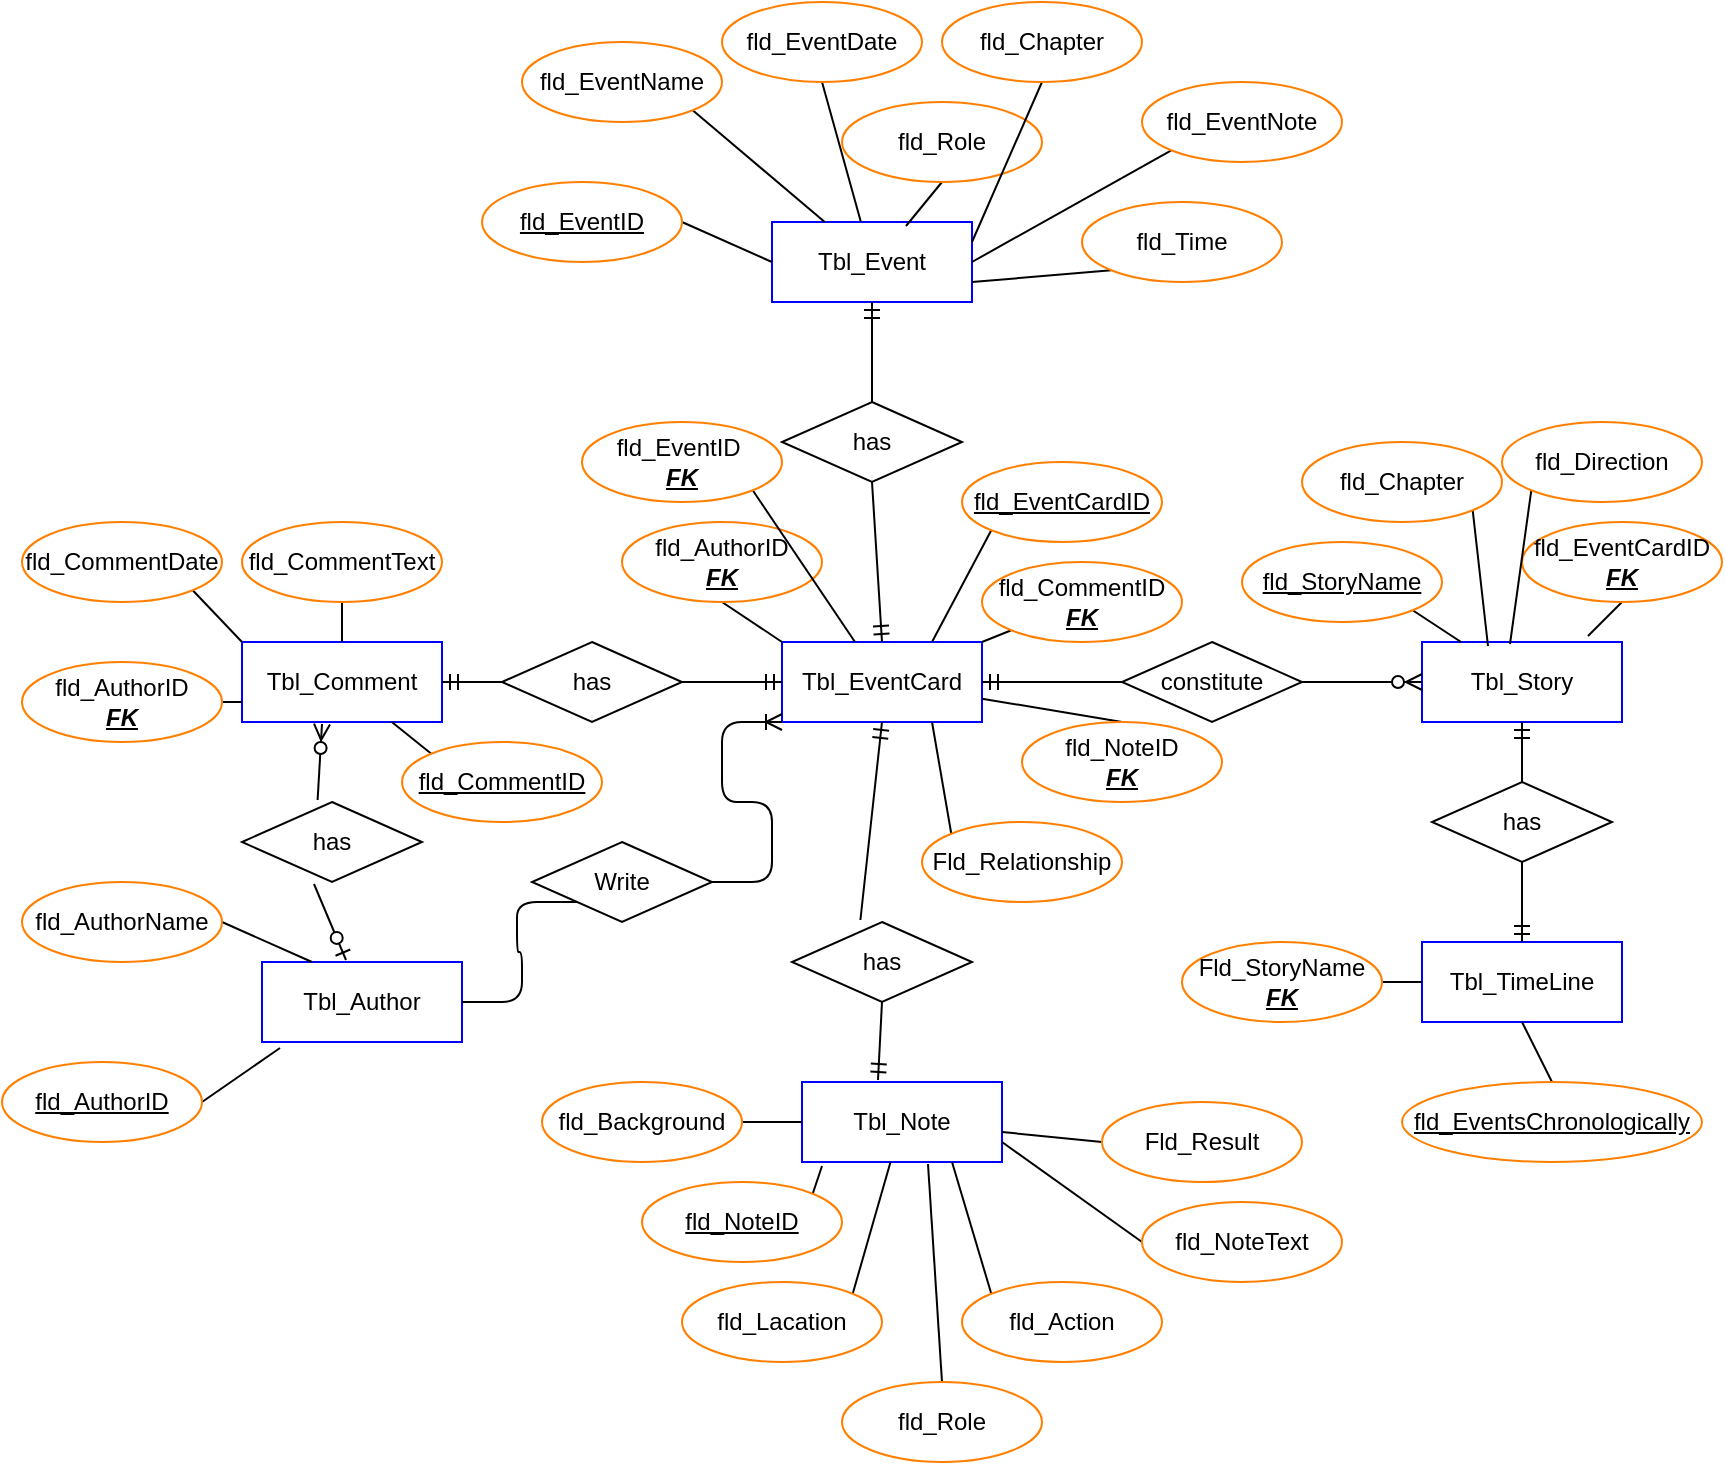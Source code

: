 <mxfile version="14.6.6" type="embed"><diagram id="R2lEEEUBdFMjLlhIrx00" name="Page-1"><mxGraphModel dx="1932" dy="723" grid="1" gridSize="10" guides="1" tooltips="1" connect="1" arrows="1" fold="1" page="1" pageScale="1" pageWidth="850" pageHeight="1100" math="0" shadow="0" extFonts="Permanent Marker^https://fonts.googleapis.com/css?family=Permanent+Marker"><root><mxCell id="0"/><mxCell id="1" parent="0"/><mxCell id="tuVhFSCb5TEmY5IGxSXc-1" value="Tbl_Author" style="rounded=0;whiteSpace=wrap;html=1;strokeColor=#0000FF;" parent="1" vertex="1"><mxGeometry x="120" y="480" width="100" height="40" as="geometry"/></mxCell><mxCell id="tuVhFSCb5TEmY5IGxSXc-2" value="Tbl_Comment" style="rounded=0;whiteSpace=wrap;html=1;strokeColor=#0000FF;" parent="1" vertex="1"><mxGeometry x="110" y="320" width="100" height="40" as="geometry"/></mxCell><mxCell id="tuVhFSCb5TEmY5IGxSXc-3" value="Tbl_Event" style="rounded=0;whiteSpace=wrap;html=1;strokeColor=#0000FF;" parent="1" vertex="1"><mxGeometry x="375" y="110" width="100" height="40" as="geometry"/></mxCell><mxCell id="tuVhFSCb5TEmY5IGxSXc-4" value="Tbl_Note" style="rounded=0;whiteSpace=wrap;html=1;strokeColor=#0000FF;" parent="1" vertex="1"><mxGeometry x="390" y="540" width="100" height="40" as="geometry"/></mxCell><mxCell id="tuVhFSCb5TEmY5IGxSXc-5" value="Tbl_Story" style="rounded=0;whiteSpace=wrap;html=1;strokeColor=#0000FF;" parent="1" vertex="1"><mxGeometry x="700" y="320" width="100" height="40" as="geometry"/></mxCell><mxCell id="tuVhFSCb5TEmY5IGxSXc-6" value="Tbl_TimeLine" style="rounded=0;whiteSpace=wrap;html=1;strokeColor=#0000FF;" parent="1" vertex="1"><mxGeometry x="700" y="470" width="100" height="40" as="geometry"/></mxCell><mxCell id="tuVhFSCb5TEmY5IGxSXc-8" value="Tbl_EventCard" style="rounded=0;whiteSpace=wrap;html=1;strokeColor=#0000FF;" parent="1" vertex="1"><mxGeometry x="380" y="320" width="100" height="40" as="geometry"/></mxCell><mxCell id="Mugt63T2RusStyIzecl9-36" style="edgeStyle=none;rounded=0;orthogonalLoop=1;jettySize=auto;html=1;exitX=0.5;exitY=1;exitDx=0;exitDy=0;entryX=0;entryY=0;entryDx=0;entryDy=0;endArrow=none;endFill=0;" parent="1" source="Mugt63T2RusStyIzecl9-4" target="tuVhFSCb5TEmY5IGxSXc-8" edge="1"><mxGeometry relative="1" as="geometry"/></mxCell><mxCell id="Mugt63T2RusStyIzecl9-4" value="fld_AuthorID&lt;br&gt;&lt;b&gt;&lt;i&gt;&lt;u&gt;FK&lt;/u&gt;&lt;/i&gt;&lt;/b&gt;" style="ellipse;whiteSpace=wrap;html=1;align=center;strokeColor=#FF8000;" parent="1" vertex="1"><mxGeometry x="300" y="260" width="100" height="40" as="geometry"/></mxCell><mxCell id="Mugt63T2RusStyIzecl9-73" style="edgeStyle=none;rounded=0;orthogonalLoop=1;jettySize=auto;html=1;exitX=0.5;exitY=1;exitDx=0;exitDy=0;entryX=0.67;entryY=0.05;entryDx=0;entryDy=0;entryPerimeter=0;endArrow=none;endFill=0;" parent="1" source="Mugt63T2RusStyIzecl9-5" target="tuVhFSCb5TEmY5IGxSXc-3" edge="1"><mxGeometry relative="1" as="geometry"/></mxCell><mxCell id="Mugt63T2RusStyIzecl9-5" value="fld_Role" style="ellipse;whiteSpace=wrap;html=1;align=center;strokeColor=#FF8000;" parent="1" vertex="1"><mxGeometry x="410" y="50" width="100" height="40" as="geometry"/></mxCell><mxCell id="Mugt63T2RusStyIzecl9-76" style="edgeStyle=none;rounded=0;orthogonalLoop=1;jettySize=auto;html=1;exitX=0;exitY=1;exitDx=0;exitDy=0;entryX=1;entryY=0.75;entryDx=0;entryDy=0;endArrow=none;endFill=0;" parent="1" source="Mugt63T2RusStyIzecl9-6" target="tuVhFSCb5TEmY5IGxSXc-3" edge="1"><mxGeometry relative="1" as="geometry"/></mxCell><mxCell id="Mugt63T2RusStyIzecl9-6" value="fld_Time" style="ellipse;whiteSpace=wrap;html=1;align=center;strokeColor=#FF8000;" parent="1" vertex="1"><mxGeometry x="530" y="100" width="100" height="40" as="geometry"/></mxCell><mxCell id="Mugt63T2RusStyIzecl9-74" style="edgeStyle=none;rounded=0;orthogonalLoop=1;jettySize=auto;html=1;exitX=0.5;exitY=1;exitDx=0;exitDy=0;entryX=1;entryY=0.25;entryDx=0;entryDy=0;endArrow=none;endFill=0;" parent="1" source="Mugt63T2RusStyIzecl9-7" target="tuVhFSCb5TEmY5IGxSXc-3" edge="1"><mxGeometry relative="1" as="geometry"/></mxCell><mxCell id="Mugt63T2RusStyIzecl9-7" value="fld_Chapter" style="ellipse;whiteSpace=wrap;html=1;align=center;strokeColor=#FF8000;" parent="1" vertex="1"><mxGeometry x="460" width="100" height="40" as="geometry"/></mxCell><mxCell id="Mugt63T2RusStyIzecl9-72" style="edgeStyle=none;rounded=0;orthogonalLoop=1;jettySize=auto;html=1;exitX=0.5;exitY=1;exitDx=0;exitDy=0;endArrow=none;endFill=0;" parent="1" source="Mugt63T2RusStyIzecl9-8" target="tuVhFSCb5TEmY5IGxSXc-3" edge="1"><mxGeometry relative="1" as="geometry"/></mxCell><mxCell id="Mugt63T2RusStyIzecl9-8" value="fld_EventDate" style="ellipse;whiteSpace=wrap;html=1;align=center;strokeColor=#FF8000;" parent="1" vertex="1"><mxGeometry x="350" width="100" height="40" as="geometry"/></mxCell><mxCell id="Mugt63T2RusStyIzecl9-71" style="edgeStyle=none;rounded=0;orthogonalLoop=1;jettySize=auto;html=1;exitX=1;exitY=1;exitDx=0;exitDy=0;endArrow=none;endFill=0;" parent="1" source="Mugt63T2RusStyIzecl9-9" target="tuVhFSCb5TEmY5IGxSXc-3" edge="1"><mxGeometry relative="1" as="geometry"/></mxCell><mxCell id="Mugt63T2RusStyIzecl9-9" value="fld_EventName" style="ellipse;whiteSpace=wrap;html=1;align=center;strokeColor=#FF8000;" parent="1" vertex="1"><mxGeometry x="250" y="20" width="100" height="40" as="geometry"/></mxCell><mxCell id="Mugt63T2RusStyIzecl9-39" style="edgeStyle=none;rounded=0;orthogonalLoop=1;jettySize=auto;html=1;exitX=1;exitY=1;exitDx=0;exitDy=0;endArrow=none;endFill=0;" parent="1" source="Mugt63T2RusStyIzecl9-10" target="tuVhFSCb5TEmY5IGxSXc-8" edge="1"><mxGeometry relative="1" as="geometry"/></mxCell><mxCell id="Mugt63T2RusStyIzecl9-10" value="fld_EventID&amp;nbsp;&lt;br&gt;&lt;b&gt;&lt;i&gt;&lt;u&gt;FK&lt;/u&gt;&lt;/i&gt;&lt;/b&gt;" style="ellipse;whiteSpace=wrap;html=1;align=center;strokeColor=#FF8000;" parent="1" vertex="1"><mxGeometry x="280" y="210" width="100" height="40" as="geometry"/></mxCell><mxCell id="Mugt63T2RusStyIzecl9-70" style="edgeStyle=none;rounded=0;orthogonalLoop=1;jettySize=auto;html=1;exitX=1;exitY=0.5;exitDx=0;exitDy=0;entryX=0;entryY=0.5;entryDx=0;entryDy=0;endArrow=none;endFill=0;" parent="1" source="Mugt63T2RusStyIzecl9-11" target="tuVhFSCb5TEmY5IGxSXc-3" edge="1"><mxGeometry relative="1" as="geometry"/></mxCell><mxCell id="Mugt63T2RusStyIzecl9-11" value="&lt;u&gt;fld_EventID&lt;/u&gt;" style="ellipse;whiteSpace=wrap;html=1;align=center;strokeColor=#FF8000;" parent="1" vertex="1"><mxGeometry x="230" y="90" width="100" height="40" as="geometry"/></mxCell><mxCell id="Mugt63T2RusStyIzecl9-75" style="edgeStyle=none;rounded=0;orthogonalLoop=1;jettySize=auto;html=1;exitX=0;exitY=1;exitDx=0;exitDy=0;entryX=1;entryY=0.5;entryDx=0;entryDy=0;endArrow=none;endFill=0;" parent="1" source="Mugt63T2RusStyIzecl9-12" target="tuVhFSCb5TEmY5IGxSXc-3" edge="1"><mxGeometry relative="1" as="geometry"/></mxCell><mxCell id="Mugt63T2RusStyIzecl9-12" value="fld_EventNote" style="ellipse;whiteSpace=wrap;html=1;align=center;strokeColor=#FF8000;" parent="1" vertex="1"><mxGeometry x="560" y="40" width="100" height="40" as="geometry"/></mxCell><mxCell id="Mugt63T2RusStyIzecl9-37" style="edgeStyle=none;rounded=0;orthogonalLoop=1;jettySize=auto;html=1;exitX=0;exitY=1;exitDx=0;exitDy=0;entryX=1;entryY=0;entryDx=0;entryDy=0;endArrow=none;endFill=0;" parent="1" source="Mugt63T2RusStyIzecl9-15" target="tuVhFSCb5TEmY5IGxSXc-8" edge="1"><mxGeometry relative="1" as="geometry"/></mxCell><mxCell id="Mugt63T2RusStyIzecl9-15" value="fld_CommentID &lt;u&gt;&lt;i&gt;&lt;b&gt;FK&lt;/b&gt;&lt;/i&gt;&lt;/u&gt;" style="ellipse;whiteSpace=wrap;html=1;align=center;strokeColor=#FF8000;" parent="1" vertex="1"><mxGeometry x="480" y="280" width="100" height="40" as="geometry"/></mxCell><mxCell id="Mugt63T2RusStyIzecl9-40" style="edgeStyle=none;rounded=0;orthogonalLoop=1;jettySize=auto;html=1;exitX=0.5;exitY=0;exitDx=0;exitDy=0;endArrow=none;endFill=0;" parent="1" source="Mugt63T2RusStyIzecl9-16" target="tuVhFSCb5TEmY5IGxSXc-8" edge="1"><mxGeometry relative="1" as="geometry"/></mxCell><mxCell id="Mugt63T2RusStyIzecl9-16" value="fld_NoteID&lt;br&gt;&lt;b&gt;&lt;i&gt;&lt;u&gt;FK&lt;/u&gt;&lt;/i&gt;&lt;/b&gt;" style="ellipse;whiteSpace=wrap;html=1;align=center;strokeColor=#FF8000;" parent="1" vertex="1"><mxGeometry x="500" y="360" width="100" height="40" as="geometry"/></mxCell><mxCell id="Mugt63T2RusStyIzecl9-20" value="" style="fontSize=12;html=1;endArrow=ERmandOne;startArrow=none;exitX=0.5;exitY=0;exitDx=0;exitDy=0;entryX=0.5;entryY=1;entryDx=0;entryDy=0;" parent="1" source="Mugt63T2RusStyIzecl9-97" target="tuVhFSCb5TEmY5IGxSXc-3" edge="1"><mxGeometry width="100" height="100" relative="1" as="geometry"><mxPoint x="275" y="230" as="sourcePoint"/><mxPoint x="375" y="130" as="targetPoint"/></mxGeometry></mxCell><mxCell id="Mugt63T2RusStyIzecl9-41" style="edgeStyle=none;rounded=0;orthogonalLoop=1;jettySize=auto;html=1;exitX=1;exitY=1;exitDx=0;exitDy=0;entryX=0;entryY=0;entryDx=0;entryDy=0;endArrow=none;endFill=0;" parent="1" source="Mugt63T2RusStyIzecl9-21" target="tuVhFSCb5TEmY5IGxSXc-2" edge="1"><mxGeometry relative="1" as="geometry"/></mxCell><mxCell id="Mugt63T2RusStyIzecl9-21" value="fld_CommentDate" style="ellipse;whiteSpace=wrap;html=1;align=center;strokeColor=#FF8000;" parent="1" vertex="1"><mxGeometry y="260" width="100" height="40" as="geometry"/></mxCell><mxCell id="Mugt63T2RusStyIzecl9-42" style="edgeStyle=none;rounded=0;orthogonalLoop=1;jettySize=auto;html=1;exitX=0.5;exitY=1;exitDx=0;exitDy=0;entryX=0.5;entryY=0;entryDx=0;entryDy=0;endArrow=none;endFill=0;" parent="1" source="Mugt63T2RusStyIzecl9-22" target="tuVhFSCb5TEmY5IGxSXc-2" edge="1"><mxGeometry relative="1" as="geometry"/></mxCell><mxCell id="Mugt63T2RusStyIzecl9-22" value="fld_CommentText" style="ellipse;whiteSpace=wrap;html=1;align=center;strokeColor=#FF8000;" parent="1" vertex="1"><mxGeometry x="110" y="260" width="100" height="40" as="geometry"/></mxCell><mxCell id="Mugt63T2RusStyIzecl9-43" style="edgeStyle=none;rounded=0;orthogonalLoop=1;jettySize=auto;html=1;exitX=1;exitY=0.5;exitDx=0;exitDy=0;entryX=0;entryY=0.75;entryDx=0;entryDy=0;endArrow=none;endFill=0;" parent="1" source="Mugt63T2RusStyIzecl9-23" target="tuVhFSCb5TEmY5IGxSXc-2" edge="1"><mxGeometry relative="1" as="geometry"/></mxCell><mxCell id="Mugt63T2RusStyIzecl9-23" value="fld_AuthorID&lt;br&gt;&lt;b&gt;&lt;i&gt;&lt;u&gt;FK&lt;/u&gt;&lt;/i&gt;&lt;/b&gt;" style="ellipse;whiteSpace=wrap;html=1;align=center;strokeColor=#FF8000;" parent="1" vertex="1"><mxGeometry y="330" width="100" height="40" as="geometry"/></mxCell><mxCell id="Mugt63T2RusStyIzecl9-52" style="edgeStyle=none;rounded=0;orthogonalLoop=1;jettySize=auto;html=1;exitX=0;exitY=0.5;exitDx=0;exitDy=0;entryX=1;entryY=0.75;entryDx=0;entryDy=0;endArrow=none;endFill=0;" parent="1" source="Mugt63T2RusStyIzecl9-24" target="tuVhFSCb5TEmY5IGxSXc-4" edge="1"><mxGeometry relative="1" as="geometry"/></mxCell><mxCell id="Mugt63T2RusStyIzecl9-24" value="fld_NoteText" style="ellipse;whiteSpace=wrap;html=1;align=center;strokeColor=#FF8000;" parent="1" vertex="1"><mxGeometry x="560" y="600" width="100" height="40" as="geometry"/></mxCell><mxCell id="Mugt63T2RusStyIzecl9-48" style="edgeStyle=none;rounded=0;orthogonalLoop=1;jettySize=auto;html=1;exitX=1;exitY=0;exitDx=0;exitDy=0;entryX=0.1;entryY=1.05;entryDx=0;entryDy=0;entryPerimeter=0;endArrow=none;endFill=0;" parent="1" source="Mugt63T2RusStyIzecl9-25" target="tuVhFSCb5TEmY5IGxSXc-4" edge="1"><mxGeometry relative="1" as="geometry"/></mxCell><mxCell id="Mugt63T2RusStyIzecl9-25" value="&lt;u&gt;fld_NoteID&lt;/u&gt;" style="ellipse;whiteSpace=wrap;html=1;align=center;strokeColor=#FF8000;" parent="1" vertex="1"><mxGeometry x="310" y="590" width="100" height="40" as="geometry"/></mxCell><mxCell id="Mugt63T2RusStyIzecl9-45" style="edgeStyle=none;rounded=0;orthogonalLoop=1;jettySize=auto;html=1;exitX=1;exitY=0.5;exitDx=0;exitDy=0;entryX=0.25;entryY=0;entryDx=0;entryDy=0;endArrow=none;endFill=0;" parent="1" source="Mugt63T2RusStyIzecl9-26" target="tuVhFSCb5TEmY5IGxSXc-1" edge="1"><mxGeometry relative="1" as="geometry"/></mxCell><mxCell id="Mugt63T2RusStyIzecl9-26" value="fld_AuthorName" style="ellipse;whiteSpace=wrap;html=1;align=center;strokeColor=#FF8000;" parent="1" vertex="1"><mxGeometry y="440" width="100" height="40" as="geometry"/></mxCell><mxCell id="Mugt63T2RusStyIzecl9-46" style="edgeStyle=none;rounded=0;orthogonalLoop=1;jettySize=auto;html=1;exitX=1;exitY=0.5;exitDx=0;exitDy=0;entryX=0.09;entryY=1.075;entryDx=0;entryDy=0;entryPerimeter=0;endArrow=none;endFill=0;" parent="1" source="Mugt63T2RusStyIzecl9-27" target="tuVhFSCb5TEmY5IGxSXc-1" edge="1"><mxGeometry relative="1" as="geometry"/></mxCell><mxCell id="Mugt63T2RusStyIzecl9-27" value="&lt;u&gt;fld_AuthorID&lt;/u&gt;" style="ellipse;whiteSpace=wrap;html=1;align=center;strokeColor=#FF8000;" parent="1" vertex="1"><mxGeometry x="-10" y="530" width="100" height="40" as="geometry"/></mxCell><mxCell id="Mugt63T2RusStyIzecl9-44" style="edgeStyle=none;rounded=0;orthogonalLoop=1;jettySize=auto;html=1;exitX=0;exitY=0;exitDx=0;exitDy=0;endArrow=none;endFill=0;" parent="1" source="Mugt63T2RusStyIzecl9-28" target="tuVhFSCb5TEmY5IGxSXc-2" edge="1"><mxGeometry relative="1" as="geometry"/></mxCell><mxCell id="Mugt63T2RusStyIzecl9-28" value="&lt;u&gt;fld_CommentID&lt;/u&gt;" style="ellipse;whiteSpace=wrap;html=1;align=center;strokeColor=#FF8000;" parent="1" vertex="1"><mxGeometry x="190" y="370" width="100" height="40" as="geometry"/></mxCell><mxCell id="Mugt63T2RusStyIzecl9-38" style="edgeStyle=none;rounded=0;orthogonalLoop=1;jettySize=auto;html=1;exitX=0;exitY=1;exitDx=0;exitDy=0;entryX=0.75;entryY=0;entryDx=0;entryDy=0;endArrow=none;endFill=0;" parent="1" source="Mugt63T2RusStyIzecl9-29" target="tuVhFSCb5TEmY5IGxSXc-8" edge="1"><mxGeometry relative="1" as="geometry"/></mxCell><mxCell id="Mugt63T2RusStyIzecl9-29" value="&lt;u&gt;fld_EventCardID&lt;/u&gt;" style="ellipse;whiteSpace=wrap;html=1;align=center;strokeColor=#FF8000;" parent="1" vertex="1"><mxGeometry x="470" y="230" width="100" height="40" as="geometry"/></mxCell><mxCell id="Mugt63T2RusStyIzecl9-47" style="edgeStyle=none;rounded=0;orthogonalLoop=1;jettySize=auto;html=1;exitX=1;exitY=0.5;exitDx=0;exitDy=0;entryX=0;entryY=0.5;entryDx=0;entryDy=0;endArrow=none;endFill=0;" parent="1" source="Mugt63T2RusStyIzecl9-30" target="tuVhFSCb5TEmY5IGxSXc-4" edge="1"><mxGeometry relative="1" as="geometry"/></mxCell><mxCell id="Mugt63T2RusStyIzecl9-30" value="fld_Background" style="ellipse;whiteSpace=wrap;html=1;align=center;strokeColor=#FF8000;" parent="1" vertex="1"><mxGeometry x="260" y="540" width="100" height="40" as="geometry"/></mxCell><mxCell id="Mugt63T2RusStyIzecl9-56" style="edgeStyle=none;rounded=0;orthogonalLoop=1;jettySize=auto;html=1;exitX=0;exitY=0;exitDx=0;exitDy=0;entryX=0.75;entryY=1;entryDx=0;entryDy=0;endArrow=none;endFill=0;" parent="1" source="Mugt63T2RusStyIzecl9-31" target="tuVhFSCb5TEmY5IGxSXc-8" edge="1"><mxGeometry relative="1" as="geometry"/></mxCell><mxCell id="Mugt63T2RusStyIzecl9-31" value="Fld_Relationship" style="ellipse;whiteSpace=wrap;html=1;align=center;strokeColor=#FF8000;" parent="1" vertex="1"><mxGeometry x="450" y="410" width="100" height="40" as="geometry"/></mxCell><mxCell id="Mugt63T2RusStyIzecl9-50" style="edgeStyle=none;rounded=0;orthogonalLoop=1;jettySize=auto;html=1;exitX=0.5;exitY=0;exitDx=0;exitDy=0;entryX=0.63;entryY=1.025;entryDx=0;entryDy=0;entryPerimeter=0;endArrow=none;endFill=0;" parent="1" source="Mugt63T2RusStyIzecl9-32" target="tuVhFSCb5TEmY5IGxSXc-4" edge="1"><mxGeometry relative="1" as="geometry"/></mxCell><mxCell id="Mugt63T2RusStyIzecl9-32" value="fld_Role" style="ellipse;whiteSpace=wrap;html=1;align=center;strokeColor=#FF8000;" parent="1" vertex="1"><mxGeometry x="410" y="690" width="100" height="40" as="geometry"/></mxCell><mxCell id="Mugt63T2RusStyIzecl9-53" style="edgeStyle=none;rounded=0;orthogonalLoop=1;jettySize=auto;html=1;exitX=0;exitY=0.5;exitDx=0;exitDy=0;endArrow=none;endFill=0;" parent="1" source="Mugt63T2RusStyIzecl9-33" target="tuVhFSCb5TEmY5IGxSXc-4" edge="1"><mxGeometry relative="1" as="geometry"/></mxCell><mxCell id="Mugt63T2RusStyIzecl9-33" value="Fld_Result" style="ellipse;whiteSpace=wrap;html=1;align=center;strokeColor=#FF8000;" parent="1" vertex="1"><mxGeometry x="540" y="550" width="100" height="40" as="geometry"/></mxCell><mxCell id="Mugt63T2RusStyIzecl9-51" style="edgeStyle=none;rounded=0;orthogonalLoop=1;jettySize=auto;html=1;exitX=0;exitY=0;exitDx=0;exitDy=0;entryX=0.75;entryY=1;entryDx=0;entryDy=0;endArrow=none;endFill=0;" parent="1" source="Mugt63T2RusStyIzecl9-34" target="tuVhFSCb5TEmY5IGxSXc-4" edge="1"><mxGeometry relative="1" as="geometry"/></mxCell><mxCell id="Mugt63T2RusStyIzecl9-34" value="fld_Action" style="ellipse;whiteSpace=wrap;html=1;align=center;strokeColor=#FF8000;" parent="1" vertex="1"><mxGeometry x="470" y="640" width="100" height="40" as="geometry"/></mxCell><mxCell id="Mugt63T2RusStyIzecl9-49" style="edgeStyle=none;rounded=0;orthogonalLoop=1;jettySize=auto;html=1;exitX=1;exitY=0;exitDx=0;exitDy=0;endArrow=none;endFill=0;" parent="1" source="Mugt63T2RusStyIzecl9-35" target="tuVhFSCb5TEmY5IGxSXc-4" edge="1"><mxGeometry relative="1" as="geometry"/></mxCell><mxCell id="Mugt63T2RusStyIzecl9-35" value="fld_Lacation" style="ellipse;whiteSpace=wrap;html=1;align=center;strokeColor=#FF8000;" parent="1" vertex="1"><mxGeometry x="330" y="640" width="100" height="40" as="geometry"/></mxCell><mxCell id="Mugt63T2RusStyIzecl9-64" style="edgeStyle=none;rounded=0;orthogonalLoop=1;jettySize=auto;html=1;exitX=0.5;exitY=0;exitDx=0;exitDy=0;entryX=0.5;entryY=1;entryDx=0;entryDy=0;endArrow=none;endFill=0;" parent="1" source="Mugt63T2RusStyIzecl9-58" target="tuVhFSCb5TEmY5IGxSXc-6" edge="1"><mxGeometry relative="1" as="geometry"/></mxCell><mxCell id="Mugt63T2RusStyIzecl9-58" value="&lt;u&gt;fld_EventsChronologically&lt;/u&gt;" style="ellipse;whiteSpace=wrap;html=1;align=center;strokeColor=#FF8000;fillColor=#ffffff;" parent="1" vertex="1"><mxGeometry x="690" y="540" width="150" height="40" as="geometry"/></mxCell><mxCell id="Mugt63T2RusStyIzecl9-65" style="edgeStyle=none;rounded=0;orthogonalLoop=1;jettySize=auto;html=1;exitX=1;exitY=0.5;exitDx=0;exitDy=0;entryX=0;entryY=0.5;entryDx=0;entryDy=0;endArrow=none;endFill=0;" parent="1" source="Mugt63T2RusStyIzecl9-59" target="tuVhFSCb5TEmY5IGxSXc-6" edge="1"><mxGeometry relative="1" as="geometry"/></mxCell><mxCell id="Mugt63T2RusStyIzecl9-59" value="Fld_StoryName&lt;br&gt;&lt;b&gt;&lt;i&gt;&lt;u&gt;FK&lt;/u&gt;&lt;/i&gt;&lt;/b&gt;" style="ellipse;whiteSpace=wrap;html=1;align=center;strokeColor=#FF8000;fillColor=#ffffff;" parent="1" vertex="1"><mxGeometry x="580" y="470" width="100" height="40" as="geometry"/></mxCell><mxCell id="Mugt63T2RusStyIzecl9-69" style="edgeStyle=none;rounded=0;orthogonalLoop=1;jettySize=auto;html=1;exitX=0.5;exitY=1;exitDx=0;exitDy=0;entryX=0.83;entryY=-0.075;entryDx=0;entryDy=0;entryPerimeter=0;endArrow=none;endFill=0;" parent="1" source="Mugt63T2RusStyIzecl9-60" target="tuVhFSCb5TEmY5IGxSXc-5" edge="1"><mxGeometry relative="1" as="geometry"/></mxCell><mxCell id="Mugt63T2RusStyIzecl9-60" value="fld_EventCardID&lt;br&gt;&lt;b&gt;&lt;i&gt;&lt;u&gt;FK&lt;/u&gt;&lt;/i&gt;&lt;/b&gt;" style="ellipse;whiteSpace=wrap;html=1;align=center;strokeColor=#FF8000;fillColor=#ffffff;" parent="1" vertex="1"><mxGeometry x="750" y="260" width="100" height="40" as="geometry"/></mxCell><mxCell id="Mugt63T2RusStyIzecl9-67" style="edgeStyle=none;rounded=0;orthogonalLoop=1;jettySize=auto;html=1;exitX=1;exitY=1;exitDx=0;exitDy=0;entryX=0.33;entryY=0.05;entryDx=0;entryDy=0;entryPerimeter=0;endArrow=none;endFill=0;" parent="1" source="Mugt63T2RusStyIzecl9-61" target="tuVhFSCb5TEmY5IGxSXc-5" edge="1"><mxGeometry relative="1" as="geometry"/></mxCell><mxCell id="Mugt63T2RusStyIzecl9-61" value="fld_Chapter" style="ellipse;whiteSpace=wrap;html=1;align=center;strokeColor=#FF8000;fillColor=#ffffff;" parent="1" vertex="1"><mxGeometry x="640" y="220" width="100" height="40" as="geometry"/></mxCell><mxCell id="Mugt63T2RusStyIzecl9-68" style="edgeStyle=none;rounded=0;orthogonalLoop=1;jettySize=auto;html=1;exitX=0;exitY=1;exitDx=0;exitDy=0;entryX=0.44;entryY=0.025;entryDx=0;entryDy=0;entryPerimeter=0;endArrow=none;endFill=0;" parent="1" source="Mugt63T2RusStyIzecl9-62" target="tuVhFSCb5TEmY5IGxSXc-5" edge="1"><mxGeometry relative="1" as="geometry"/></mxCell><mxCell id="Mugt63T2RusStyIzecl9-62" value="fld_Direction" style="ellipse;whiteSpace=wrap;html=1;align=center;strokeColor=#FF8000;fillColor=#ffffff;" parent="1" vertex="1"><mxGeometry x="740" y="210" width="100" height="40" as="geometry"/></mxCell><mxCell id="Mugt63T2RusStyIzecl9-66" style="edgeStyle=none;rounded=0;orthogonalLoop=1;jettySize=auto;html=1;exitX=1;exitY=1;exitDx=0;exitDy=0;endArrow=none;endFill=0;" parent="1" source="Mugt63T2RusStyIzecl9-63" target="tuVhFSCb5TEmY5IGxSXc-5" edge="1"><mxGeometry relative="1" as="geometry"/></mxCell><mxCell id="Mugt63T2RusStyIzecl9-63" value="&lt;u&gt;fld_StoryName&lt;/u&gt;" style="ellipse;whiteSpace=wrap;html=1;align=center;strokeColor=#FF8000;fillColor=#ffffff;" parent="1" vertex="1"><mxGeometry x="610" y="270" width="100" height="40" as="geometry"/></mxCell><mxCell id="Mugt63T2RusStyIzecl9-77" value="" style="edgeStyle=entityRelationEdgeStyle;fontSize=12;html=1;endArrow=ERmandOne;startArrow=none;exitX=1;exitY=0.5;exitDx=0;exitDy=0;entryX=0;entryY=0.5;entryDx=0;entryDy=0;" parent="1" source="Mugt63T2RusStyIzecl9-90" target="tuVhFSCb5TEmY5IGxSXc-8" edge="1"><mxGeometry width="100" height="100" relative="1" as="geometry"><mxPoint x="370" y="400" as="sourcePoint"/><mxPoint x="470" y="300" as="targetPoint"/></mxGeometry></mxCell><mxCell id="Mugt63T2RusStyIzecl9-78" value="" style="edgeStyle=entityRelationEdgeStyle;fontSize=12;html=1;endArrow=ERoneToMany;entryX=0;entryY=1;entryDx=0;entryDy=0;startArrow=none;" parent="1" source="Mugt63T2RusStyIzecl9-86" target="tuVhFSCb5TEmY5IGxSXc-8" edge="1"><mxGeometry width="100" height="100" relative="1" as="geometry"><mxPoint x="370" y="400" as="sourcePoint"/><mxPoint x="470" y="300" as="targetPoint"/></mxGeometry></mxCell><mxCell id="Mugt63T2RusStyIzecl9-81" value="" style="fontSize=12;html=1;endArrow=ERmandOne;startArrow=none;exitX=0.38;exitY=-0.025;exitDx=0;exitDy=0;exitPerimeter=0;entryX=0.5;entryY=1;entryDx=0;entryDy=0;" parent="1" source="Mugt63T2RusStyIzecl9-95" target="tuVhFSCb5TEmY5IGxSXc-8" edge="1"><mxGeometry width="100" height="100" relative="1" as="geometry"><mxPoint x="370" y="400" as="sourcePoint"/><mxPoint x="470" y="300" as="targetPoint"/></mxGeometry></mxCell><mxCell id="Mugt63T2RusStyIzecl9-82" value="" style="edgeStyle=entityRelationEdgeStyle;fontSize=12;html=1;endArrow=ERzeroToMany;startArrow=ERmandOne;entryX=0;entryY=0.5;entryDx=0;entryDy=0;exitX=1;exitY=0.5;exitDx=0;exitDy=0;" parent="1" source="tuVhFSCb5TEmY5IGxSXc-8" target="tuVhFSCb5TEmY5IGxSXc-5" edge="1"><mxGeometry width="100" height="100" relative="1" as="geometry"><mxPoint x="370" y="400" as="sourcePoint"/><mxPoint x="470" y="300" as="targetPoint"/></mxGeometry></mxCell><mxCell id="Mugt63T2RusStyIzecl9-84" value="" style="fontSize=12;html=1;endArrow=ERmandOne;startArrow=none;entryX=0.5;entryY=1;entryDx=0;entryDy=0;exitX=0.5;exitY=0;exitDx=0;exitDy=0;" parent="1" source="Mugt63T2RusStyIzecl9-93" target="tuVhFSCb5TEmY5IGxSXc-5" edge="1"><mxGeometry width="100" height="100" relative="1" as="geometry"><mxPoint x="750" y="450" as="sourcePoint"/><mxPoint x="740" y="390" as="targetPoint"/></mxGeometry></mxCell><mxCell id="Mugt63T2RusStyIzecl9-85" value="" style="fontSize=12;html=1;endArrow=ERzeroToMany;startArrow=none;exitX=0.42;exitY=-0.025;exitDx=0;exitDy=0;exitPerimeter=0;entryX=0.4;entryY=1.025;entryDx=0;entryDy=0;entryPerimeter=0;" parent="1" source="Mugt63T2RusStyIzecl9-88" target="tuVhFSCb5TEmY5IGxSXc-2" edge="1"><mxGeometry width="100" height="100" relative="1" as="geometry"><mxPoint x="370" y="400" as="sourcePoint"/><mxPoint x="470" y="300" as="targetPoint"/></mxGeometry></mxCell><mxCell id="Mugt63T2RusStyIzecl9-86" value="Write" style="shape=rhombus;perimeter=rhombusPerimeter;whiteSpace=wrap;html=1;align=center;strokeColor=#000000;fillColor=#ffffff;gradientColor=#ffffff;" parent="1" vertex="1"><mxGeometry x="255" y="420" width="90" height="40" as="geometry"/></mxCell><mxCell id="Mugt63T2RusStyIzecl9-87" value="" style="edgeStyle=entityRelationEdgeStyle;fontSize=12;html=1;endArrow=none;entryX=0;entryY=1;entryDx=0;entryDy=0;" parent="1" source="tuVhFSCb5TEmY5IGxSXc-1" target="Mugt63T2RusStyIzecl9-86" edge="1"><mxGeometry width="100" height="100" relative="1" as="geometry"><mxPoint x="220" y="500" as="sourcePoint"/><mxPoint x="380" y="360" as="targetPoint"/></mxGeometry></mxCell><mxCell id="Mugt63T2RusStyIzecl9-88" value="has" style="shape=rhombus;perimeter=rhombusPerimeter;whiteSpace=wrap;html=1;align=center;strokeColor=#000000;fillColor=#ffffff;gradientColor=#ffffff;" parent="1" vertex="1"><mxGeometry x="110" y="400" width="90" height="40" as="geometry"/></mxCell><mxCell id="Mugt63T2RusStyIzecl9-89" value="" style="fontSize=12;html=1;endArrow=none;startArrow=ERzeroToOne;exitX=0.42;exitY=-0.025;exitDx=0;exitDy=0;exitPerimeter=0;entryX=0.4;entryY=1.025;entryDx=0;entryDy=0;entryPerimeter=0;" parent="1" source="tuVhFSCb5TEmY5IGxSXc-1" target="Mugt63T2RusStyIzecl9-88" edge="1"><mxGeometry width="100" height="100" relative="1" as="geometry"><mxPoint x="162" y="479" as="sourcePoint"/><mxPoint x="150" y="361" as="targetPoint"/></mxGeometry></mxCell><mxCell id="Mugt63T2RusStyIzecl9-90" value="has" style="shape=rhombus;perimeter=rhombusPerimeter;whiteSpace=wrap;html=1;align=center;strokeColor=#000000;fillColor=#ffffff;gradientColor=#ffffff;" parent="1" vertex="1"><mxGeometry x="240" y="320" width="90" height="40" as="geometry"/></mxCell><mxCell id="Mugt63T2RusStyIzecl9-91" value="" style="edgeStyle=entityRelationEdgeStyle;fontSize=12;html=1;endArrow=none;startArrow=ERmandOne;exitX=1;exitY=0.5;exitDx=0;exitDy=0;entryX=0;entryY=0.5;entryDx=0;entryDy=0;" parent="1" source="tuVhFSCb5TEmY5IGxSXc-2" target="Mugt63T2RusStyIzecl9-90" edge="1"><mxGeometry width="100" height="100" relative="1" as="geometry"><mxPoint x="210" y="340" as="sourcePoint"/><mxPoint x="380" y="340" as="targetPoint"/></mxGeometry></mxCell><mxCell id="Mugt63T2RusStyIzecl9-92" value="constitute" style="shape=rhombus;perimeter=rhombusPerimeter;whiteSpace=wrap;html=1;align=center;strokeColor=#000000;fillColor=#ffffff;gradientColor=#ffffff;" parent="1" vertex="1"><mxGeometry x="550" y="320" width="90" height="40" as="geometry"/></mxCell><mxCell id="Mugt63T2RusStyIzecl9-93" value="has" style="shape=rhombus;perimeter=rhombusPerimeter;whiteSpace=wrap;html=1;align=center;strokeColor=#000000;fillColor=#ffffff;gradientColor=#ffffff;" parent="1" vertex="1"><mxGeometry x="705" y="390" width="90" height="40" as="geometry"/></mxCell><mxCell id="Mugt63T2RusStyIzecl9-94" value="" style="fontSize=12;html=1;endArrow=none;startArrow=ERmandOne;entryX=0.5;entryY=1;entryDx=0;entryDy=0;exitX=0.5;exitY=0;exitDx=0;exitDy=0;" parent="1" source="tuVhFSCb5TEmY5IGxSXc-6" target="Mugt63T2RusStyIzecl9-93" edge="1"><mxGeometry width="100" height="100" relative="1" as="geometry"><mxPoint x="750" y="470" as="sourcePoint"/><mxPoint x="750" y="360" as="targetPoint"/></mxGeometry></mxCell><mxCell id="Mugt63T2RusStyIzecl9-95" value="has" style="shape=rhombus;perimeter=rhombusPerimeter;whiteSpace=wrap;html=1;align=center;fillColor=#ffffff;gradientColor=#ffffff;strokeColor=#000000;" parent="1" vertex="1"><mxGeometry x="385" y="460" width="90" height="40" as="geometry"/></mxCell><mxCell id="Mugt63T2RusStyIzecl9-96" value="" style="fontSize=12;html=1;endArrow=none;startArrow=ERmandOne;exitX=0.38;exitY=-0.025;exitDx=0;exitDy=0;exitPerimeter=0;entryX=0.5;entryY=1;entryDx=0;entryDy=0;" parent="1" source="tuVhFSCb5TEmY5IGxSXc-4" target="Mugt63T2RusStyIzecl9-95" edge="1"><mxGeometry width="100" height="100" relative="1" as="geometry"><mxPoint x="428" y="539" as="sourcePoint"/><mxPoint x="430" y="360" as="targetPoint"/></mxGeometry></mxCell><mxCell id="Mugt63T2RusStyIzecl9-97" value="has" style="shape=rhombus;perimeter=rhombusPerimeter;whiteSpace=wrap;html=1;align=center;strokeColor=#000000;fillColor=#ffffff;gradientColor=#ffffff;" parent="1" vertex="1"><mxGeometry x="380" y="200" width="90" height="40" as="geometry"/></mxCell><mxCell id="Mugt63T2RusStyIzecl9-98" value="" style="fontSize=12;html=1;endArrow=none;startArrow=ERmandOne;exitX=0.5;exitY=0;exitDx=0;exitDy=0;entryX=0.5;entryY=1;entryDx=0;entryDy=0;" parent="1" source="tuVhFSCb5TEmY5IGxSXc-8" target="Mugt63T2RusStyIzecl9-97" edge="1"><mxGeometry width="100" height="100" relative="1" as="geometry"><mxPoint x="430" y="320" as="sourcePoint"/><mxPoint x="425" y="150" as="targetPoint"/></mxGeometry></mxCell></root></mxGraphModel></diagram></mxfile>